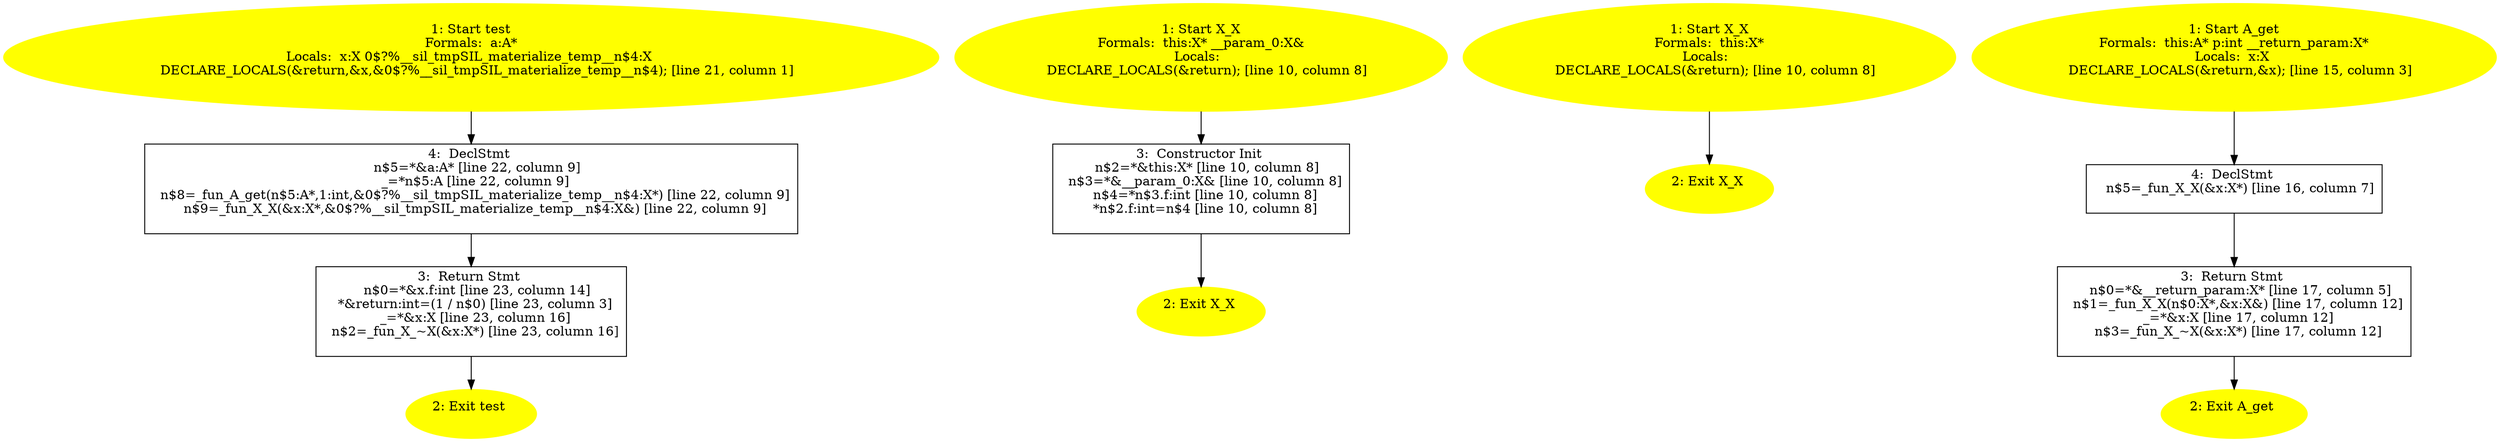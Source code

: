 /* @generated */
digraph cfg {
"test#14183353284361723530.9ab958283f2da536d334b673bc9197cb_1" [label="1: Start test\nFormals:  a:A*\nLocals:  x:X 0$?%__sil_tmpSIL_materialize_temp__n$4:X \n   DECLARE_LOCALS(&return,&x,&0$?%__sil_tmpSIL_materialize_temp__n$4); [line 21, column 1]\n " color=yellow style=filled]
	

	 "test#14183353284361723530.9ab958283f2da536d334b673bc9197cb_1" -> "test#14183353284361723530.9ab958283f2da536d334b673bc9197cb_4" ;
"test#14183353284361723530.9ab958283f2da536d334b673bc9197cb_2" [label="2: Exit test \n  " color=yellow style=filled]
	

"test#14183353284361723530.9ab958283f2da536d334b673bc9197cb_3" [label="3:  Return Stmt \n   n$0=*&x.f:int [line 23, column 14]\n  *&return:int=(1 / n$0) [line 23, column 3]\n  _=*&x:X [line 23, column 16]\n  n$2=_fun_X_~X(&x:X*) [line 23, column 16]\n " shape="box"]
	

	 "test#14183353284361723530.9ab958283f2da536d334b673bc9197cb_3" -> "test#14183353284361723530.9ab958283f2da536d334b673bc9197cb_2" ;
"test#14183353284361723530.9ab958283f2da536d334b673bc9197cb_4" [label="4:  DeclStmt \n   n$5=*&a:A* [line 22, column 9]\n  _=*n$5:A [line 22, column 9]\n  n$8=_fun_A_get(n$5:A*,1:int,&0$?%__sil_tmpSIL_materialize_temp__n$4:X*) [line 22, column 9]\n  n$9=_fun_X_X(&x:X*,&0$?%__sil_tmpSIL_materialize_temp__n$4:X&) [line 22, column 9]\n " shape="box"]
	

	 "test#14183353284361723530.9ab958283f2da536d334b673bc9197cb_4" -> "test#14183353284361723530.9ab958283f2da536d334b673bc9197cb_3" ;
"X#X#{4662457305382278389|constexpr}.7a0af4be288b205dc1c04f6801938150_1" [label="1: Start X_X\nFormals:  this:X* __param_0:X&\nLocals:  \n   DECLARE_LOCALS(&return); [line 10, column 8]\n " color=yellow style=filled]
	

	 "X#X#{4662457305382278389|constexpr}.7a0af4be288b205dc1c04f6801938150_1" -> "X#X#{4662457305382278389|constexpr}.7a0af4be288b205dc1c04f6801938150_3" ;
"X#X#{4662457305382278389|constexpr}.7a0af4be288b205dc1c04f6801938150_2" [label="2: Exit X_X \n  " color=yellow style=filled]
	

"X#X#{4662457305382278389|constexpr}.7a0af4be288b205dc1c04f6801938150_3" [label="3:  Constructor Init \n   n$2=*&this:X* [line 10, column 8]\n  n$3=*&__param_0:X& [line 10, column 8]\n  n$4=*n$3.f:int [line 10, column 8]\n  *n$2.f:int=n$4 [line 10, column 8]\n " shape="box"]
	

	 "X#X#{4662457305382278389|constexpr}.7a0af4be288b205dc1c04f6801938150_3" -> "X#X#{4662457305382278389|constexpr}.7a0af4be288b205dc1c04f6801938150_2" ;
"X#X#{4951618003533511344}.a6c75b361b5e04dddb518f7e116a9ca2_1" [label="1: Start X_X\nFormals:  this:X*\nLocals:  \n   DECLARE_LOCALS(&return); [line 10, column 8]\n " color=yellow style=filled]
	

	 "X#X#{4951618003533511344}.a6c75b361b5e04dddb518f7e116a9ca2_1" -> "X#X#{4951618003533511344}.a6c75b361b5e04dddb518f7e116a9ca2_2" ;
"X#X#{4951618003533511344}.a6c75b361b5e04dddb518f7e116a9ca2_2" [label="2: Exit X_X \n  " color=yellow style=filled]
	

"get#A#(1761444600576643509).c838940fa5c6fe767006cf7dd748d7f6_1" [label="1: Start A_get\nFormals:  this:A* p:int __return_param:X*\nLocals:  x:X \n   DECLARE_LOCALS(&return,&x); [line 15, column 3]\n " color=yellow style=filled]
	

	 "get#A#(1761444600576643509).c838940fa5c6fe767006cf7dd748d7f6_1" -> "get#A#(1761444600576643509).c838940fa5c6fe767006cf7dd748d7f6_4" ;
"get#A#(1761444600576643509).c838940fa5c6fe767006cf7dd748d7f6_2" [label="2: Exit A_get \n  " color=yellow style=filled]
	

"get#A#(1761444600576643509).c838940fa5c6fe767006cf7dd748d7f6_3" [label="3:  Return Stmt \n   n$0=*&__return_param:X* [line 17, column 5]\n  n$1=_fun_X_X(n$0:X*,&x:X&) [line 17, column 12]\n  _=*&x:X [line 17, column 12]\n  n$3=_fun_X_~X(&x:X*) [line 17, column 12]\n " shape="box"]
	

	 "get#A#(1761444600576643509).c838940fa5c6fe767006cf7dd748d7f6_3" -> "get#A#(1761444600576643509).c838940fa5c6fe767006cf7dd748d7f6_2" ;
"get#A#(1761444600576643509).c838940fa5c6fe767006cf7dd748d7f6_4" [label="4:  DeclStmt \n   n$5=_fun_X_X(&x:X*) [line 16, column 7]\n " shape="box"]
	

	 "get#A#(1761444600576643509).c838940fa5c6fe767006cf7dd748d7f6_4" -> "get#A#(1761444600576643509).c838940fa5c6fe767006cf7dd748d7f6_3" ;
}
